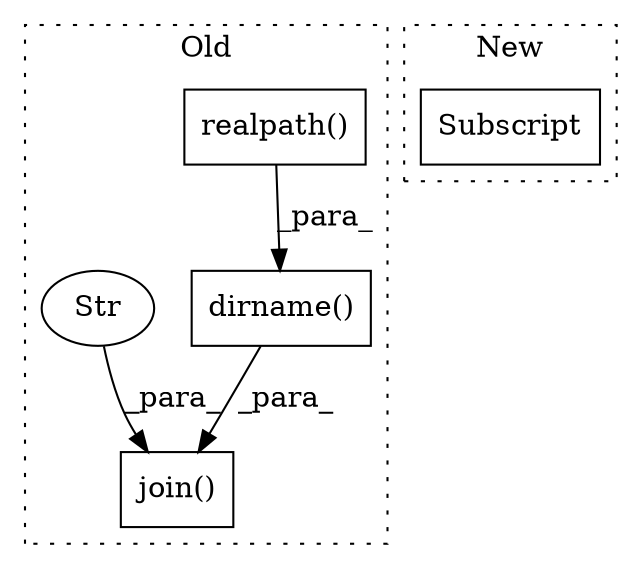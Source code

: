 digraph G {
subgraph cluster0 {
1 [label="realpath()" a="75" s="1110,1135" l="17,1" shape="box"];
3 [label="join()" a="75" s="1275,1315" l="13,1" shape="box"];
4 [label="Str" a="66" s="1298" l="9" shape="ellipse"];
5 [label="dirname()" a="75" s="1094,1136" l="16,1" shape="box"];
label = "Old";
style="dotted";
}
subgraph cluster1 {
2 [label="Subscript" a="63" s="1370,0" l="21,0" shape="box"];
label = "New";
style="dotted";
}
1 -> 5 [label="_para_"];
4 -> 3 [label="_para_"];
5 -> 3 [label="_para_"];
}